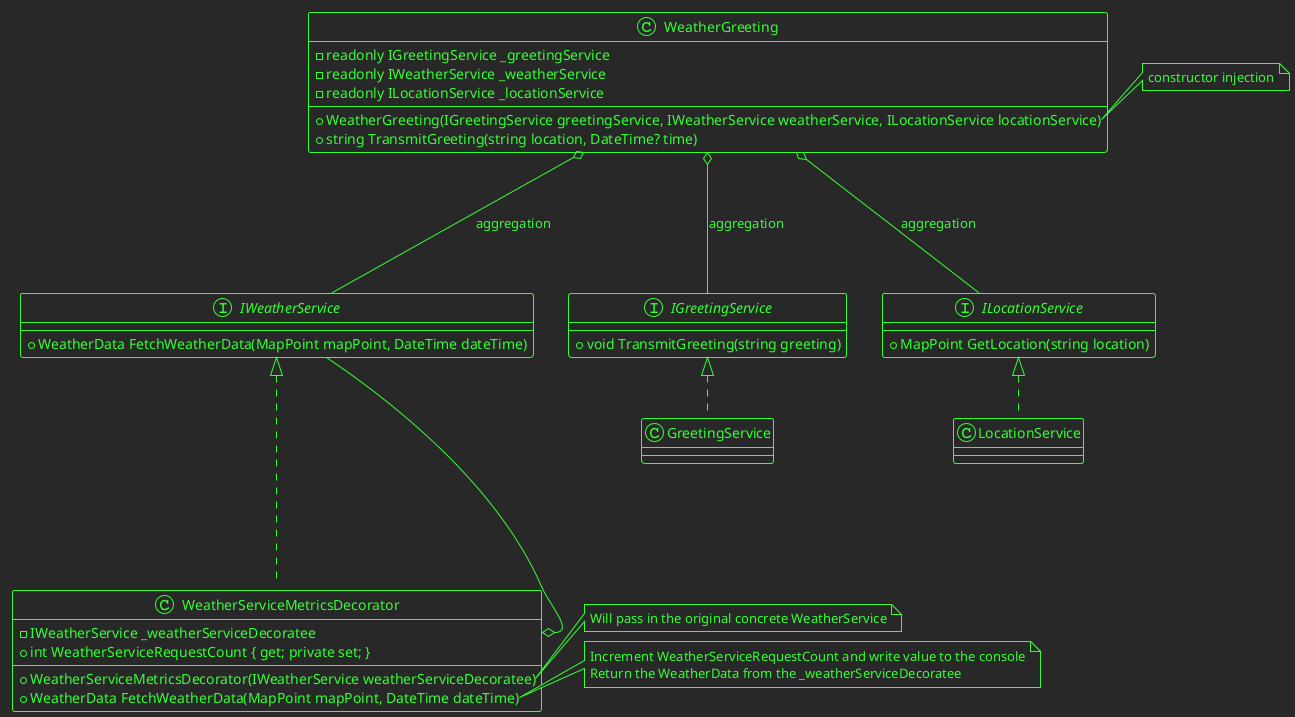﻿@startuml
!theme crt-green

class WeatherGreeting {
    - readonly IGreetingService _greetingService
    - readonly IWeatherService _weatherService
    - readonly ILocationService _locationService
    + WeatherGreeting(IGreetingService greetingService, IWeatherService weatherService, ILocationService locationService)
    + string TransmitGreeting(string location, DateTime? time)
}

note right of WeatherGreeting::WeatherGreeting
constructor injection
end note

interface IGreetingService {
+ void TransmitGreeting(string greeting)
}

interface IWeatherService {
+ WeatherData FetchWeatherData(MapPoint mapPoint, DateTime dateTime)
}

interface ILocationService {
+ MapPoint GetLocation(string location)
}

WeatherGreeting o--- IGreetingService : aggregation
WeatherGreeting o--- IWeatherService : aggregation
WeatherGreeting o--- ILocationService : aggregation

class GreetingService implements IGreetingService
'class WeatherService implements IWeatherService
class LocationService implements ILocationService

class WeatherServiceMetricsDecorator {
- IWeatherService _weatherServiceDecoratee
+ int WeatherServiceRequestCount { get; private set; }
+ WeatherServiceMetricsDecorator(IWeatherService weatherServiceDecoratee)
+ WeatherData FetchWeatherData(MapPoint mapPoint, DateTime dateTime)
}

note right of WeatherServiceMetricsDecorator::WeatherServiceMetricsDecorator
Will pass in the original concrete WeatherService
end note

note right of WeatherServiceMetricsDecorator::FetchWeatherData
Increment WeatherServiceRequestCount and write value to the console
Return the WeatherData from the _weatherServiceDecoratee
end note

WeatherServiceMetricsDecorator ...up|> IWeatherService
WeatherServiceMetricsDecorator::_weatherServiceDecoratee o---- IWeatherService
@enduml
